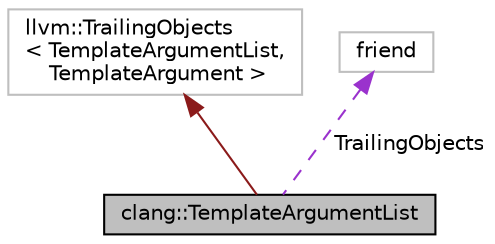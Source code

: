digraph "clang::TemplateArgumentList"
{
 // LATEX_PDF_SIZE
  bgcolor="transparent";
  edge [fontname="Helvetica",fontsize="10",labelfontname="Helvetica",labelfontsize="10"];
  node [fontname="Helvetica",fontsize="10",shape=record];
  Node1 [label="clang::TemplateArgumentList",height=0.2,width=0.4,color="black", fillcolor="grey75", style="filled", fontcolor="black",tooltip="A template argument list."];
  Node2 -> Node1 [dir="back",color="firebrick4",fontsize="10",style="solid",fontname="Helvetica"];
  Node2 [label="llvm::TrailingObjects\l\< TemplateArgumentList,\l TemplateArgument \>",height=0.2,width=0.4,color="grey75",tooltip=" "];
  Node3 -> Node1 [dir="back",color="darkorchid3",fontsize="10",style="dashed",label=" TrailingObjects" ,fontname="Helvetica"];
  Node3 [label="friend",height=0.2,width=0.4,color="grey75",tooltip=" "];
}
